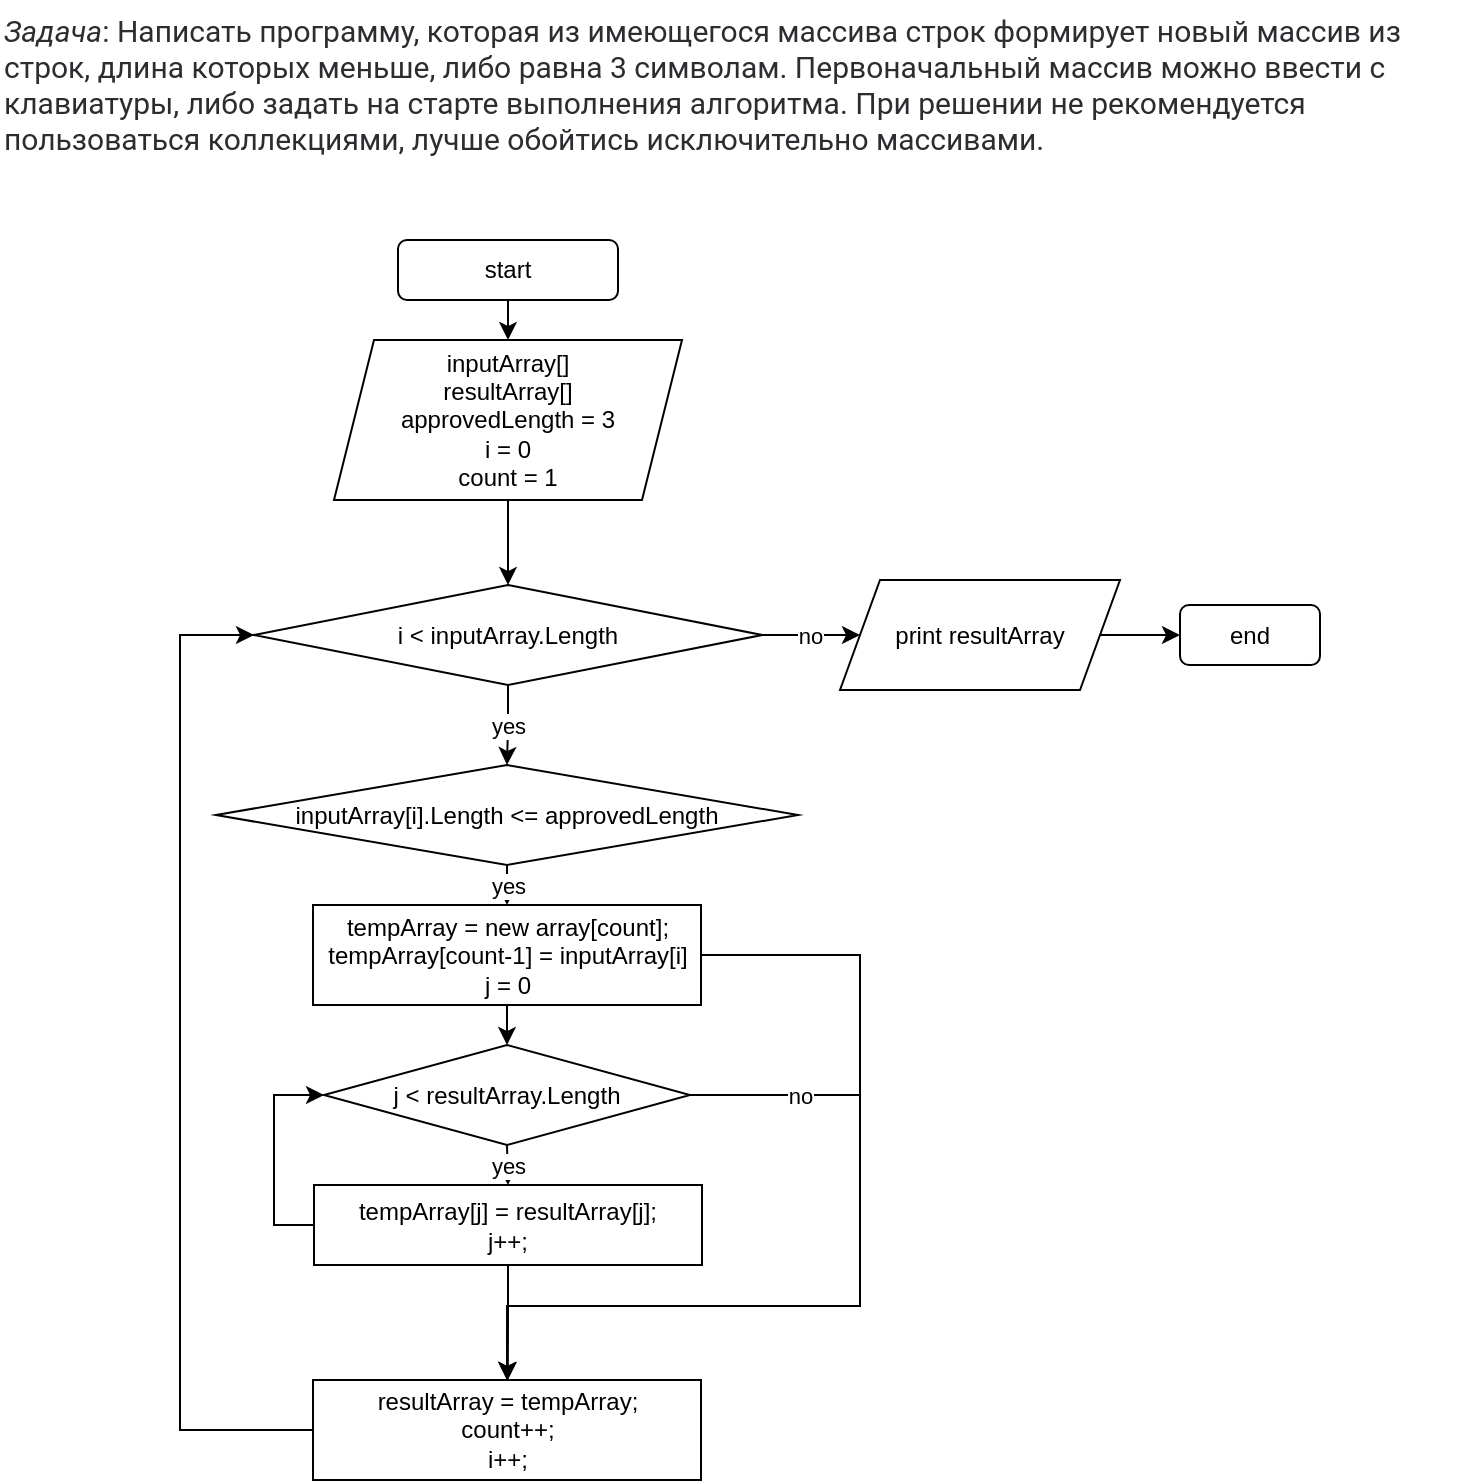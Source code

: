 <mxfile version="20.7.4" type="device"><diagram id="PCP82aUYk_H6smNpTtRN" name="Страница 1"><mxGraphModel dx="1590" dy="985" grid="1" gridSize="10" guides="1" tooltips="1" connect="1" arrows="1" fold="1" page="1" pageScale="1" pageWidth="827" pageHeight="1169" math="0" shadow="0"><root><mxCell id="0"/><mxCell id="1" parent="0"/><mxCell id="Sy9kVbbYWSO4Pbr2oeyN-6" style="edgeStyle=orthogonalEdgeStyle;rounded=0;orthogonalLoop=1;jettySize=auto;html=1;exitX=0.5;exitY=1;exitDx=0;exitDy=0;entryX=0.5;entryY=0;entryDx=0;entryDy=0;" edge="1" parent="1" source="Sy9kVbbYWSO4Pbr2oeyN-1" target="Sy9kVbbYWSO4Pbr2oeyN-3"><mxGeometry relative="1" as="geometry"/></mxCell><mxCell id="Sy9kVbbYWSO4Pbr2oeyN-1" value="start" style="rounded=1;whiteSpace=wrap;html=1;" vertex="1" parent="1"><mxGeometry x="269" y="150" width="110" height="30" as="geometry"/></mxCell><mxCell id="Sy9kVbbYWSO4Pbr2oeyN-2" value="&lt;em style=&quot;box-sizing: border-box; color: rgb(44, 45, 48); font-family: Roboto, &amp;quot;San Francisco&amp;quot;, &amp;quot;Helvetica Neue&amp;quot;, Helvetica, Arial; font-size: 15px; background-color: rgb(255, 255, 255);&quot;&gt;Задача&lt;/em&gt;&lt;span style=&quot;color: rgb(44, 45, 48); font-family: Roboto, &amp;quot;San Francisco&amp;quot;, &amp;quot;Helvetica Neue&amp;quot;, Helvetica, Arial; font-size: 15px; background-color: rgb(255, 255, 255);&quot;&gt;: Написать программу, которая из имеющегося массива строк формирует новый массив из строк, длина которых меньше, либо равна 3 символам. Первоначальный массив можно ввести с клавиатуры, либо задать на старте выполнения алгоритма. При решении не рекомендуется пользоваться коллекциями, лучше обойтись исключительно массивами.&lt;/span&gt;" style="text;whiteSpace=wrap;html=1;" vertex="1" parent="1"><mxGeometry x="70" y="30" width="730" height="40" as="geometry"/></mxCell><mxCell id="Sy9kVbbYWSO4Pbr2oeyN-7" style="edgeStyle=orthogonalEdgeStyle;rounded=0;orthogonalLoop=1;jettySize=auto;html=1;exitX=0.5;exitY=1;exitDx=0;exitDy=0;entryX=0.5;entryY=0;entryDx=0;entryDy=0;" edge="1" parent="1" source="Sy9kVbbYWSO4Pbr2oeyN-3" target="Sy9kVbbYWSO4Pbr2oeyN-5"><mxGeometry relative="1" as="geometry"/></mxCell><mxCell id="Sy9kVbbYWSO4Pbr2oeyN-3" value="inputArray[]&lt;br&gt;resultArray[]&lt;br&gt;approvedLength = 3&lt;br&gt;i = 0&lt;br&gt;count = 1" style="shape=parallelogram;perimeter=parallelogramPerimeter;whiteSpace=wrap;html=1;fixedSize=1;" vertex="1" parent="1"><mxGeometry x="237" y="200" width="174" height="80" as="geometry"/></mxCell><mxCell id="Sy9kVbbYWSO4Pbr2oeyN-14" value="yes" style="edgeStyle=orthogonalEdgeStyle;rounded=0;orthogonalLoop=1;jettySize=auto;html=1;exitX=0.5;exitY=1;exitDx=0;exitDy=0;entryX=0.5;entryY=0;entryDx=0;entryDy=0;" edge="1" parent="1" source="Sy9kVbbYWSO4Pbr2oeyN-4" target="Sy9kVbbYWSO4Pbr2oeyN-11"><mxGeometry relative="1" as="geometry"/></mxCell><mxCell id="Sy9kVbbYWSO4Pbr2oeyN-4" value="inputArray[i].Length &amp;lt;= approvedLength" style="rhombus;whiteSpace=wrap;html=1;" vertex="1" parent="1"><mxGeometry x="178" y="412.5" width="291" height="50" as="geometry"/></mxCell><mxCell id="Sy9kVbbYWSO4Pbr2oeyN-9" value="yes" style="edgeStyle=orthogonalEdgeStyle;rounded=0;orthogonalLoop=1;jettySize=auto;html=1;exitX=0.5;exitY=1;exitDx=0;exitDy=0;entryX=0.5;entryY=0;entryDx=0;entryDy=0;" edge="1" parent="1" source="Sy9kVbbYWSO4Pbr2oeyN-5" target="Sy9kVbbYWSO4Pbr2oeyN-4"><mxGeometry relative="1" as="geometry"/></mxCell><mxCell id="Sy9kVbbYWSO4Pbr2oeyN-10" value="no" style="edgeStyle=orthogonalEdgeStyle;rounded=0;orthogonalLoop=1;jettySize=auto;html=1;exitX=1;exitY=0.5;exitDx=0;exitDy=0;entryX=0;entryY=0.5;entryDx=0;entryDy=0;" edge="1" parent="1" source="Sy9kVbbYWSO4Pbr2oeyN-5" target="Sy9kVbbYWSO4Pbr2oeyN-23"><mxGeometry relative="1" as="geometry"><mxPoint x="490" y="347.5" as="targetPoint"/></mxGeometry></mxCell><mxCell id="Sy9kVbbYWSO4Pbr2oeyN-5" value="i &amp;lt; inputArray.Length" style="rhombus;whiteSpace=wrap;html=1;" vertex="1" parent="1"><mxGeometry x="197" y="322.5" width="254" height="50" as="geometry"/></mxCell><mxCell id="Sy9kVbbYWSO4Pbr2oeyN-15" style="edgeStyle=orthogonalEdgeStyle;rounded=0;orthogonalLoop=1;jettySize=auto;html=1;exitX=0.5;exitY=1;exitDx=0;exitDy=0;entryX=0.5;entryY=0;entryDx=0;entryDy=0;" edge="1" parent="1" source="Sy9kVbbYWSO4Pbr2oeyN-11" target="Sy9kVbbYWSO4Pbr2oeyN-12"><mxGeometry relative="1" as="geometry"/></mxCell><mxCell id="Sy9kVbbYWSO4Pbr2oeyN-20" style="edgeStyle=orthogonalEdgeStyle;rounded=0;orthogonalLoop=1;jettySize=auto;html=1;exitX=1;exitY=0.5;exitDx=0;exitDy=0;entryX=0.502;entryY=0.003;entryDx=0;entryDy=0;entryPerimeter=0;" edge="1" parent="1" source="Sy9kVbbYWSO4Pbr2oeyN-11" target="Sy9kVbbYWSO4Pbr2oeyN-18"><mxGeometry relative="1" as="geometry"><mxPoint x="324.0" y="712.5" as="targetPoint"/><Array as="points"><mxPoint x="500" y="507"/><mxPoint x="500" y="683"/><mxPoint x="324" y="683"/></Array></mxGeometry></mxCell><mxCell id="Sy9kVbbYWSO4Pbr2oeyN-11" value="tempArray = new array[count];&lt;br&gt;tempArray[count-1] = inputArray[i]&lt;br&gt;j = 0" style="rounded=0;whiteSpace=wrap;html=1;" vertex="1" parent="1"><mxGeometry x="226.5" y="482.5" width="194" height="50" as="geometry"/></mxCell><mxCell id="Sy9kVbbYWSO4Pbr2oeyN-16" value="yes" style="edgeStyle=orthogonalEdgeStyle;rounded=0;orthogonalLoop=1;jettySize=auto;html=1;exitX=0.5;exitY=1;exitDx=0;exitDy=0;entryX=0.5;entryY=0;entryDx=0;entryDy=0;" edge="1" parent="1" source="Sy9kVbbYWSO4Pbr2oeyN-12" target="Sy9kVbbYWSO4Pbr2oeyN-13"><mxGeometry relative="1" as="geometry"/></mxCell><mxCell id="Sy9kVbbYWSO4Pbr2oeyN-21" value="no" style="edgeStyle=orthogonalEdgeStyle;rounded=0;orthogonalLoop=1;jettySize=auto;html=1;exitX=1;exitY=0.5;exitDx=0;exitDy=0;entryX=0.5;entryY=0;entryDx=0;entryDy=0;" edge="1" parent="1" source="Sy9kVbbYWSO4Pbr2oeyN-12" target="Sy9kVbbYWSO4Pbr2oeyN-18"><mxGeometry x="-0.722" relative="1" as="geometry"><mxPoint x="324.0" y="712.5" as="targetPoint"/><Array as="points"><mxPoint x="500" y="578"/><mxPoint x="500" y="683"/><mxPoint x="324" y="683"/></Array><mxPoint x="-1" as="offset"/></mxGeometry></mxCell><mxCell id="Sy9kVbbYWSO4Pbr2oeyN-12" value="j &amp;lt; resultArray.Length" style="rhombus;whiteSpace=wrap;html=1;" vertex="1" parent="1"><mxGeometry x="232" y="552.5" width="183" height="50" as="geometry"/></mxCell><mxCell id="Sy9kVbbYWSO4Pbr2oeyN-19" style="edgeStyle=orthogonalEdgeStyle;rounded=0;orthogonalLoop=1;jettySize=auto;html=1;exitX=0;exitY=0.5;exitDx=0;exitDy=0;entryX=0;entryY=0.5;entryDx=0;entryDy=0;" edge="1" parent="1" source="Sy9kVbbYWSO4Pbr2oeyN-13" target="Sy9kVbbYWSO4Pbr2oeyN-12"><mxGeometry relative="1" as="geometry"/></mxCell><mxCell id="Sy9kVbbYWSO4Pbr2oeyN-26" value="" style="edgeStyle=orthogonalEdgeStyle;rounded=0;orthogonalLoop=1;jettySize=auto;html=1;" edge="1" parent="1" source="Sy9kVbbYWSO4Pbr2oeyN-13" target="Sy9kVbbYWSO4Pbr2oeyN-18"><mxGeometry relative="1" as="geometry"/></mxCell><mxCell id="Sy9kVbbYWSO4Pbr2oeyN-13" value="tempArray[j] = resultArray[j];&lt;br&gt;j++;" style="rounded=0;whiteSpace=wrap;html=1;" vertex="1" parent="1"><mxGeometry x="227" y="622.5" width="194" height="40" as="geometry"/></mxCell><mxCell id="Sy9kVbbYWSO4Pbr2oeyN-22" style="edgeStyle=orthogonalEdgeStyle;rounded=0;orthogonalLoop=1;jettySize=auto;html=1;exitX=0;exitY=0.5;exitDx=0;exitDy=0;entryX=0;entryY=0.5;entryDx=0;entryDy=0;" edge="1" parent="1" source="Sy9kVbbYWSO4Pbr2oeyN-18" target="Sy9kVbbYWSO4Pbr2oeyN-5"><mxGeometry relative="1" as="geometry"><mxPoint x="227" y="737.5" as="sourcePoint"/><Array as="points"><mxPoint x="160" y="745"/><mxPoint x="160" y="348"/></Array></mxGeometry></mxCell><mxCell id="Sy9kVbbYWSO4Pbr2oeyN-18" value="resultArray = tempArray;&lt;br&gt;count++;&lt;br&gt;i++;" style="rounded=0;whiteSpace=wrap;html=1;" vertex="1" parent="1"><mxGeometry x="226.5" y="720" width="194" height="50" as="geometry"/></mxCell><mxCell id="Sy9kVbbYWSO4Pbr2oeyN-25" style="edgeStyle=orthogonalEdgeStyle;rounded=0;orthogonalLoop=1;jettySize=auto;html=1;exitX=1;exitY=0.5;exitDx=0;exitDy=0;" edge="1" parent="1" source="Sy9kVbbYWSO4Pbr2oeyN-23" target="Sy9kVbbYWSO4Pbr2oeyN-24"><mxGeometry relative="1" as="geometry"><mxPoint x="610" y="347.5" as="sourcePoint"/></mxGeometry></mxCell><mxCell id="Sy9kVbbYWSO4Pbr2oeyN-23" value="print resultArray" style="shape=parallelogram;perimeter=parallelogramPerimeter;whiteSpace=wrap;html=1;fixedSize=1;" vertex="1" parent="1"><mxGeometry x="490" y="320" width="140" height="55" as="geometry"/></mxCell><mxCell id="Sy9kVbbYWSO4Pbr2oeyN-24" value="end" style="rounded=1;whiteSpace=wrap;html=1;" vertex="1" parent="1"><mxGeometry x="660" y="332.5" width="70" height="30" as="geometry"/></mxCell></root></mxGraphModel></diagram></mxfile>